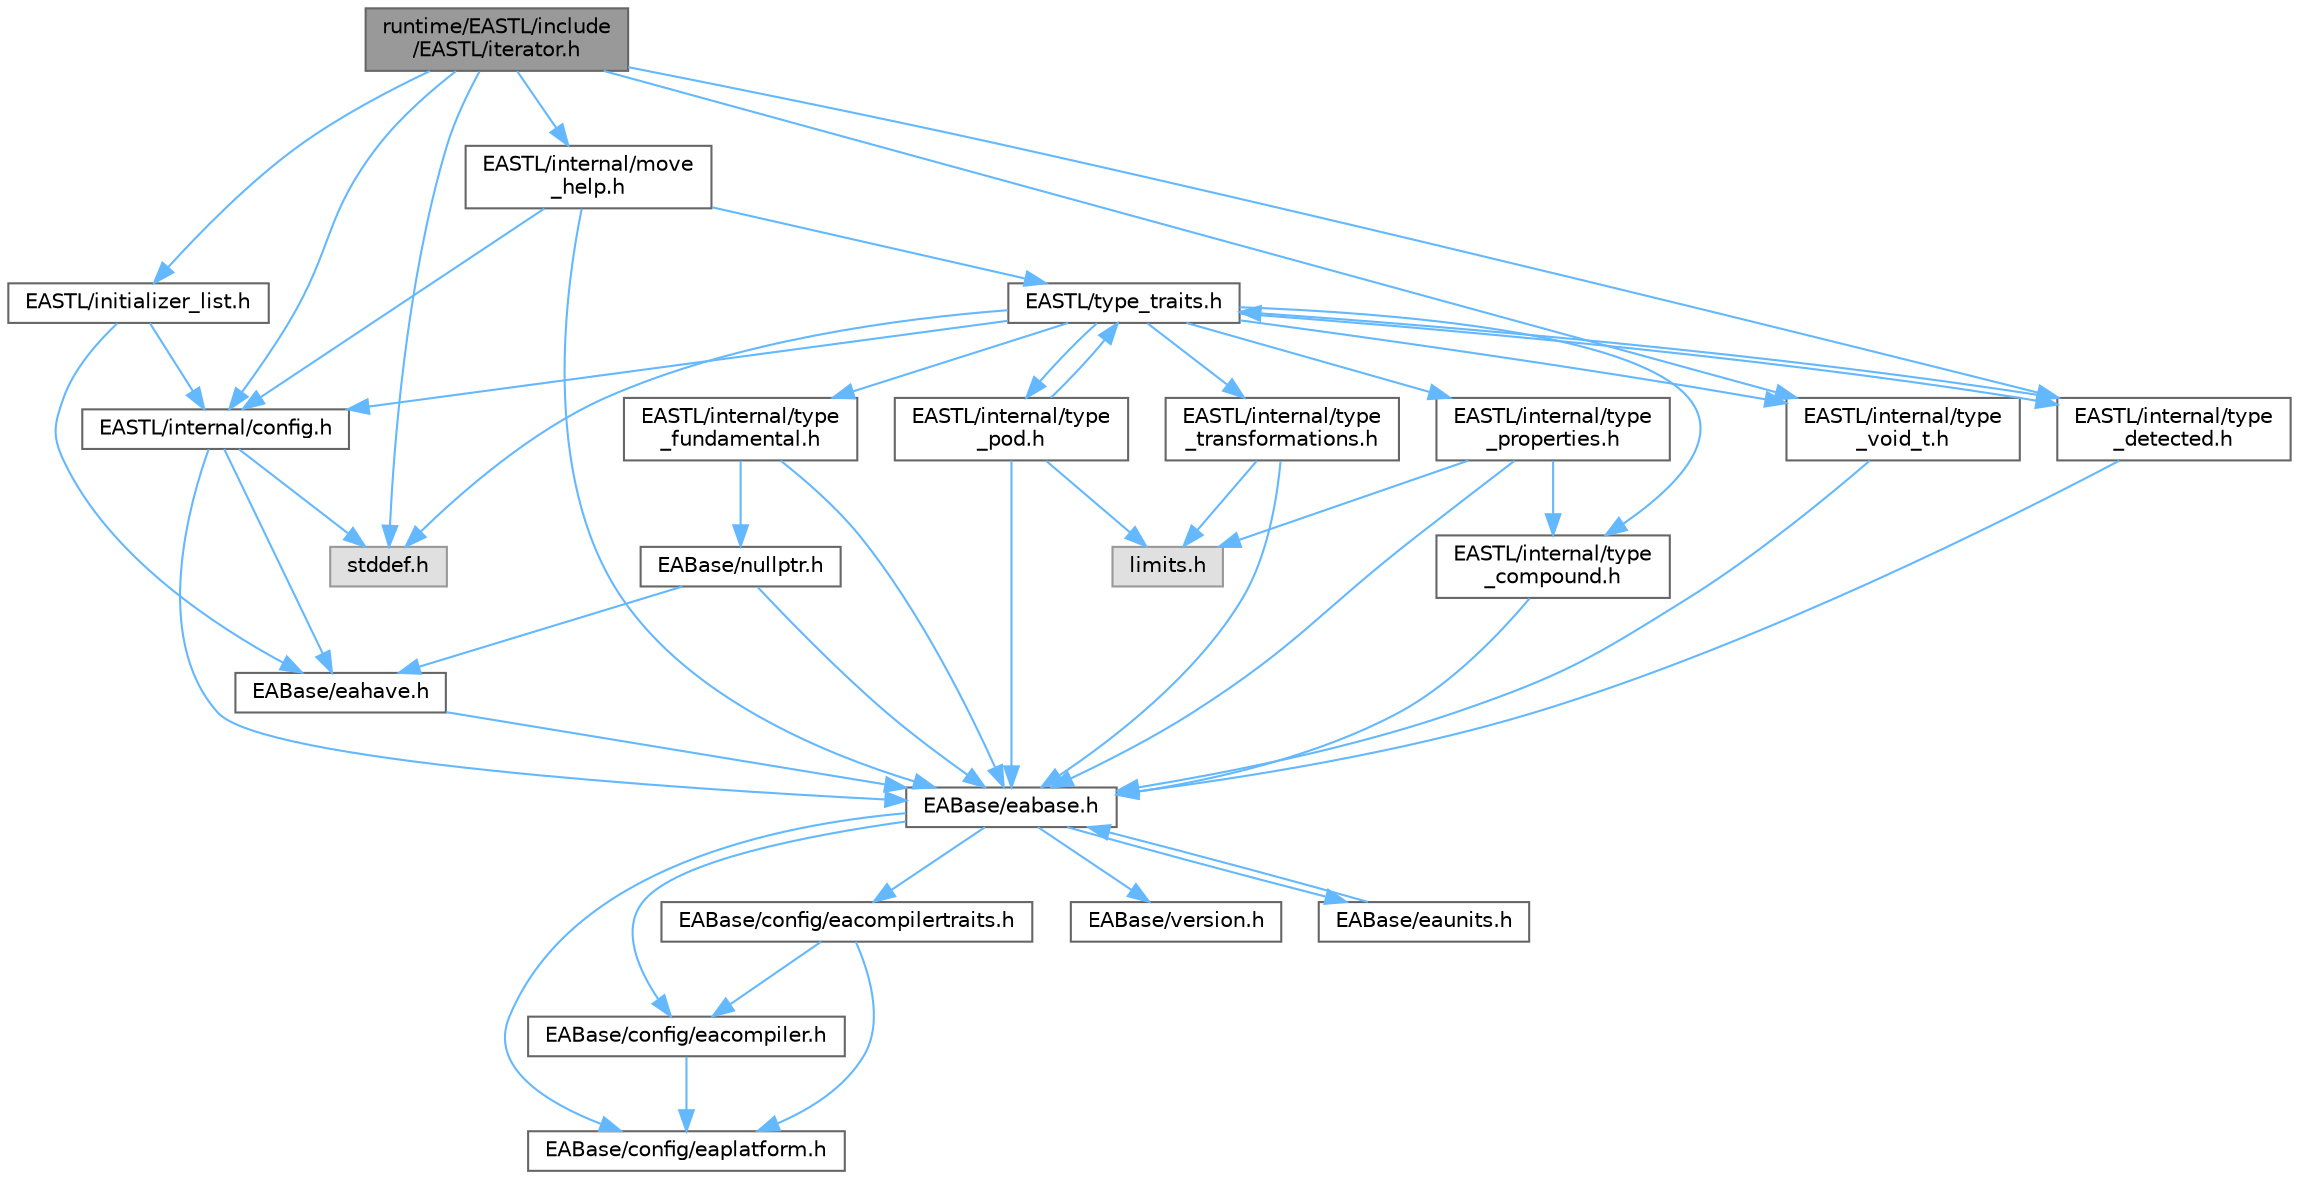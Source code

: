 digraph "runtime/EASTL/include/EASTL/iterator.h"
{
 // LATEX_PDF_SIZE
  bgcolor="transparent";
  edge [fontname=Helvetica,fontsize=10,labelfontname=Helvetica,labelfontsize=10];
  node [fontname=Helvetica,fontsize=10,shape=box,height=0.2,width=0.4];
  Node1 [id="Node000001",label="runtime/EASTL/include\l/EASTL/iterator.h",height=0.2,width=0.4,color="gray40", fillcolor="grey60", style="filled", fontcolor="black",tooltip=" "];
  Node1 -> Node2 [id="edge50_Node000001_Node000002",color="steelblue1",style="solid",tooltip=" "];
  Node2 [id="Node000002",label="EASTL/internal/config.h",height=0.2,width=0.4,color="grey40", fillcolor="white", style="filled",URL="$config_8h.html",tooltip=" "];
  Node2 -> Node3 [id="edge51_Node000002_Node000003",color="steelblue1",style="solid",tooltip=" "];
  Node3 [id="Node000003",label="EABase/eabase.h",height=0.2,width=0.4,color="grey40", fillcolor="white", style="filled",URL="$eabase_8h.html",tooltip=" "];
  Node3 -> Node4 [id="edge52_Node000003_Node000004",color="steelblue1",style="solid",tooltip=" "];
  Node4 [id="Node000004",label="EABase/config/eacompiler.h",height=0.2,width=0.4,color="grey40", fillcolor="white", style="filled",URL="$eacompiler_8h.html",tooltip=" "];
  Node4 -> Node5 [id="edge53_Node000004_Node000005",color="steelblue1",style="solid",tooltip=" "];
  Node5 [id="Node000005",label="EABase/config/eaplatform.h",height=0.2,width=0.4,color="grey40", fillcolor="white", style="filled",URL="$eaplatform_8h.html",tooltip=" "];
  Node3 -> Node6 [id="edge54_Node000003_Node000006",color="steelblue1",style="solid",tooltip=" "];
  Node6 [id="Node000006",label="EABase/config/eacompilertraits.h",height=0.2,width=0.4,color="grey40", fillcolor="white", style="filled",URL="$eacompilertraits_8h.html",tooltip=" "];
  Node6 -> Node5 [id="edge55_Node000006_Node000005",color="steelblue1",style="solid",tooltip=" "];
  Node6 -> Node4 [id="edge56_Node000006_Node000004",color="steelblue1",style="solid",tooltip=" "];
  Node3 -> Node5 [id="edge57_Node000003_Node000005",color="steelblue1",style="solid",tooltip=" "];
  Node3 -> Node7 [id="edge58_Node000003_Node000007",color="steelblue1",style="solid",tooltip=" "];
  Node7 [id="Node000007",label="EABase/version.h",height=0.2,width=0.4,color="grey40", fillcolor="white", style="filled",URL="$_e_a_s_t_l_2packages_2_e_a_base_2include_2_common_2_e_a_base_2version_8h.html",tooltip=" "];
  Node3 -> Node8 [id="edge59_Node000003_Node000008",color="steelblue1",style="solid",tooltip=" "];
  Node8 [id="Node000008",label="EABase/eaunits.h",height=0.2,width=0.4,color="grey40", fillcolor="white", style="filled",URL="$eaunits_8h.html",tooltip=" "];
  Node8 -> Node3 [id="edge60_Node000008_Node000003",color="steelblue1",style="solid",tooltip=" "];
  Node2 -> Node9 [id="edge61_Node000002_Node000009",color="steelblue1",style="solid",tooltip=" "];
  Node9 [id="Node000009",label="EABase/eahave.h",height=0.2,width=0.4,color="grey40", fillcolor="white", style="filled",URL="$eahave_8h.html",tooltip=" "];
  Node9 -> Node3 [id="edge62_Node000009_Node000003",color="steelblue1",style="solid",tooltip=" "];
  Node2 -> Node10 [id="edge63_Node000002_Node000010",color="steelblue1",style="solid",tooltip=" "];
  Node10 [id="Node000010",label="stddef.h",height=0.2,width=0.4,color="grey60", fillcolor="#E0E0E0", style="filled",tooltip=" "];
  Node1 -> Node11 [id="edge64_Node000001_Node000011",color="steelblue1",style="solid",tooltip=" "];
  Node11 [id="Node000011",label="EASTL/internal/move\l_help.h",height=0.2,width=0.4,color="grey40", fillcolor="white", style="filled",URL="$move__help_8h.html",tooltip=" "];
  Node11 -> Node3 [id="edge65_Node000011_Node000003",color="steelblue1",style="solid",tooltip=" "];
  Node11 -> Node2 [id="edge66_Node000011_Node000002",color="steelblue1",style="solid",tooltip=" "];
  Node11 -> Node12 [id="edge67_Node000011_Node000012",color="steelblue1",style="solid",tooltip=" "];
  Node12 [id="Node000012",label="EASTL/type_traits.h",height=0.2,width=0.4,color="grey40", fillcolor="white", style="filled",URL="$_e_a_s_t_l_2include_2_e_a_s_t_l_2type__traits_8h.html",tooltip=" "];
  Node12 -> Node2 [id="edge68_Node000012_Node000002",color="steelblue1",style="solid",tooltip=" "];
  Node12 -> Node10 [id="edge69_Node000012_Node000010",color="steelblue1",style="solid",tooltip=" "];
  Node12 -> Node13 [id="edge70_Node000012_Node000013",color="steelblue1",style="solid",tooltip=" "];
  Node13 [id="Node000013",label="EASTL/internal/type\l_fundamental.h",height=0.2,width=0.4,color="grey40", fillcolor="white", style="filled",URL="$type__fundamental_8h.html",tooltip=" "];
  Node13 -> Node3 [id="edge71_Node000013_Node000003",color="steelblue1",style="solid",tooltip=" "];
  Node13 -> Node14 [id="edge72_Node000013_Node000014",color="steelblue1",style="solid",tooltip=" "];
  Node14 [id="Node000014",label="EABase/nullptr.h",height=0.2,width=0.4,color="grey40", fillcolor="white", style="filled",URL="$nullptr_8h.html",tooltip=" "];
  Node14 -> Node3 [id="edge73_Node000014_Node000003",color="steelblue1",style="solid",tooltip=" "];
  Node14 -> Node9 [id="edge74_Node000014_Node000009",color="steelblue1",style="solid",tooltip=" "];
  Node12 -> Node15 [id="edge75_Node000012_Node000015",color="steelblue1",style="solid",tooltip=" "];
  Node15 [id="Node000015",label="EASTL/internal/type\l_transformations.h",height=0.2,width=0.4,color="grey40", fillcolor="white", style="filled",URL="$type__transformations_8h.html",tooltip=" "];
  Node15 -> Node3 [id="edge76_Node000015_Node000003",color="steelblue1",style="solid",tooltip=" "];
  Node15 -> Node16 [id="edge77_Node000015_Node000016",color="steelblue1",style="solid",tooltip=" "];
  Node16 [id="Node000016",label="limits.h",height=0.2,width=0.4,color="grey60", fillcolor="#E0E0E0", style="filled",tooltip=" "];
  Node12 -> Node17 [id="edge78_Node000012_Node000017",color="steelblue1",style="solid",tooltip=" "];
  Node17 [id="Node000017",label="EASTL/internal/type\l_void_t.h",height=0.2,width=0.4,color="grey40", fillcolor="white", style="filled",URL="$type__void__t_8h.html",tooltip=" "];
  Node17 -> Node3 [id="edge79_Node000017_Node000003",color="steelblue1",style="solid",tooltip=" "];
  Node12 -> Node18 [id="edge80_Node000012_Node000018",color="steelblue1",style="solid",tooltip=" "];
  Node18 [id="Node000018",label="EASTL/internal/type\l_properties.h",height=0.2,width=0.4,color="grey40", fillcolor="white", style="filled",URL="$type__properties_8h.html",tooltip=" "];
  Node18 -> Node3 [id="edge81_Node000018_Node000003",color="steelblue1",style="solid",tooltip=" "];
  Node18 -> Node16 [id="edge82_Node000018_Node000016",color="steelblue1",style="solid",tooltip=" "];
  Node18 -> Node19 [id="edge83_Node000018_Node000019",color="steelblue1",style="solid",tooltip=" "];
  Node19 [id="Node000019",label="EASTL/internal/type\l_compound.h",height=0.2,width=0.4,color="grey40", fillcolor="white", style="filled",URL="$type__compound_8h.html",tooltip=" "];
  Node19 -> Node3 [id="edge84_Node000019_Node000003",color="steelblue1",style="solid",tooltip=" "];
  Node12 -> Node19 [id="edge85_Node000012_Node000019",color="steelblue1",style="solid",tooltip=" "];
  Node12 -> Node20 [id="edge86_Node000012_Node000020",color="steelblue1",style="solid",tooltip=" "];
  Node20 [id="Node000020",label="EASTL/internal/type\l_pod.h",height=0.2,width=0.4,color="grey40", fillcolor="white", style="filled",URL="$type__pod_8h.html",tooltip=" "];
  Node20 -> Node3 [id="edge87_Node000020_Node000003",color="steelblue1",style="solid",tooltip=" "];
  Node20 -> Node16 [id="edge88_Node000020_Node000016",color="steelblue1",style="solid",tooltip=" "];
  Node20 -> Node12 [id="edge89_Node000020_Node000012",color="steelblue1",style="solid",tooltip=" "];
  Node12 -> Node21 [id="edge90_Node000012_Node000021",color="steelblue1",style="solid",tooltip=" "];
  Node21 [id="Node000021",label="EASTL/internal/type\l_detected.h",height=0.2,width=0.4,color="grey40", fillcolor="white", style="filled",URL="$type__detected_8h.html",tooltip=" "];
  Node21 -> Node3 [id="edge91_Node000021_Node000003",color="steelblue1",style="solid",tooltip=" "];
  Node21 -> Node12 [id="edge92_Node000021_Node000012",color="steelblue1",style="solid",tooltip=" "];
  Node1 -> Node21 [id="edge93_Node000001_Node000021",color="steelblue1",style="solid",tooltip=" "];
  Node1 -> Node17 [id="edge94_Node000001_Node000017",color="steelblue1",style="solid",tooltip=" "];
  Node1 -> Node22 [id="edge95_Node000001_Node000022",color="steelblue1",style="solid",tooltip=" "];
  Node22 [id="Node000022",label="EASTL/initializer_list.h",height=0.2,width=0.4,color="grey40", fillcolor="white", style="filled",URL="$initializer__list_8h.html",tooltip=" "];
  Node22 -> Node2 [id="edge96_Node000022_Node000002",color="steelblue1",style="solid",tooltip=" "];
  Node22 -> Node9 [id="edge97_Node000022_Node000009",color="steelblue1",style="solid",tooltip=" "];
  Node1 -> Node10 [id="edge98_Node000001_Node000010",color="steelblue1",style="solid",tooltip=" "];
}
